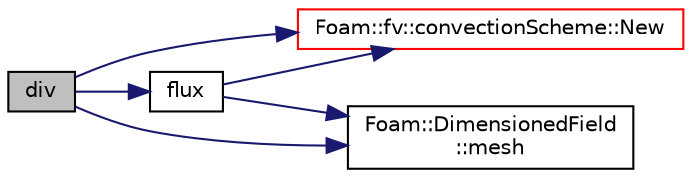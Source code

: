 digraph "div"
{
  bgcolor="transparent";
  edge [fontname="Helvetica",fontsize="10",labelfontname="Helvetica",labelfontsize="10"];
  node [fontname="Helvetica",fontsize="10",shape=record];
  rankdir="LR";
  Node1 [label="div",height=0.2,width=0.4,color="black", fillcolor="grey75", style="filled", fontcolor="black"];
  Node1 -> Node2 [color="midnightblue",fontsize="10",style="solid",fontname="Helvetica"];
  Node2 [label="flux",height=0.2,width=0.4,color="black",URL="$a10759.html#ae13d777d84cef9a101ae5a61d5ce29af"];
  Node2 -> Node3 [color="midnightblue",fontsize="10",style="solid",fontname="Helvetica"];
  Node3 [label="Foam::fv::convectionScheme::New",height=0.2,width=0.4,color="red",URL="$a00402.html#af588839e72c5544d36b0eb36a09e83aa",tooltip="Return a pointer to a new convectionScheme created on freestore. "];
  Node2 -> Node4 [color="midnightblue",fontsize="10",style="solid",fontname="Helvetica"];
  Node4 [label="Foam::DimensionedField\l::mesh",height=0.2,width=0.4,color="black",URL="$a00533.html#abdefa6904b53f35c49185ee1cb3d1800",tooltip="Return mesh. "];
  Node1 -> Node4 [color="midnightblue",fontsize="10",style="solid",fontname="Helvetica"];
  Node1 -> Node3 [color="midnightblue",fontsize="10",style="solid",fontname="Helvetica"];
}
